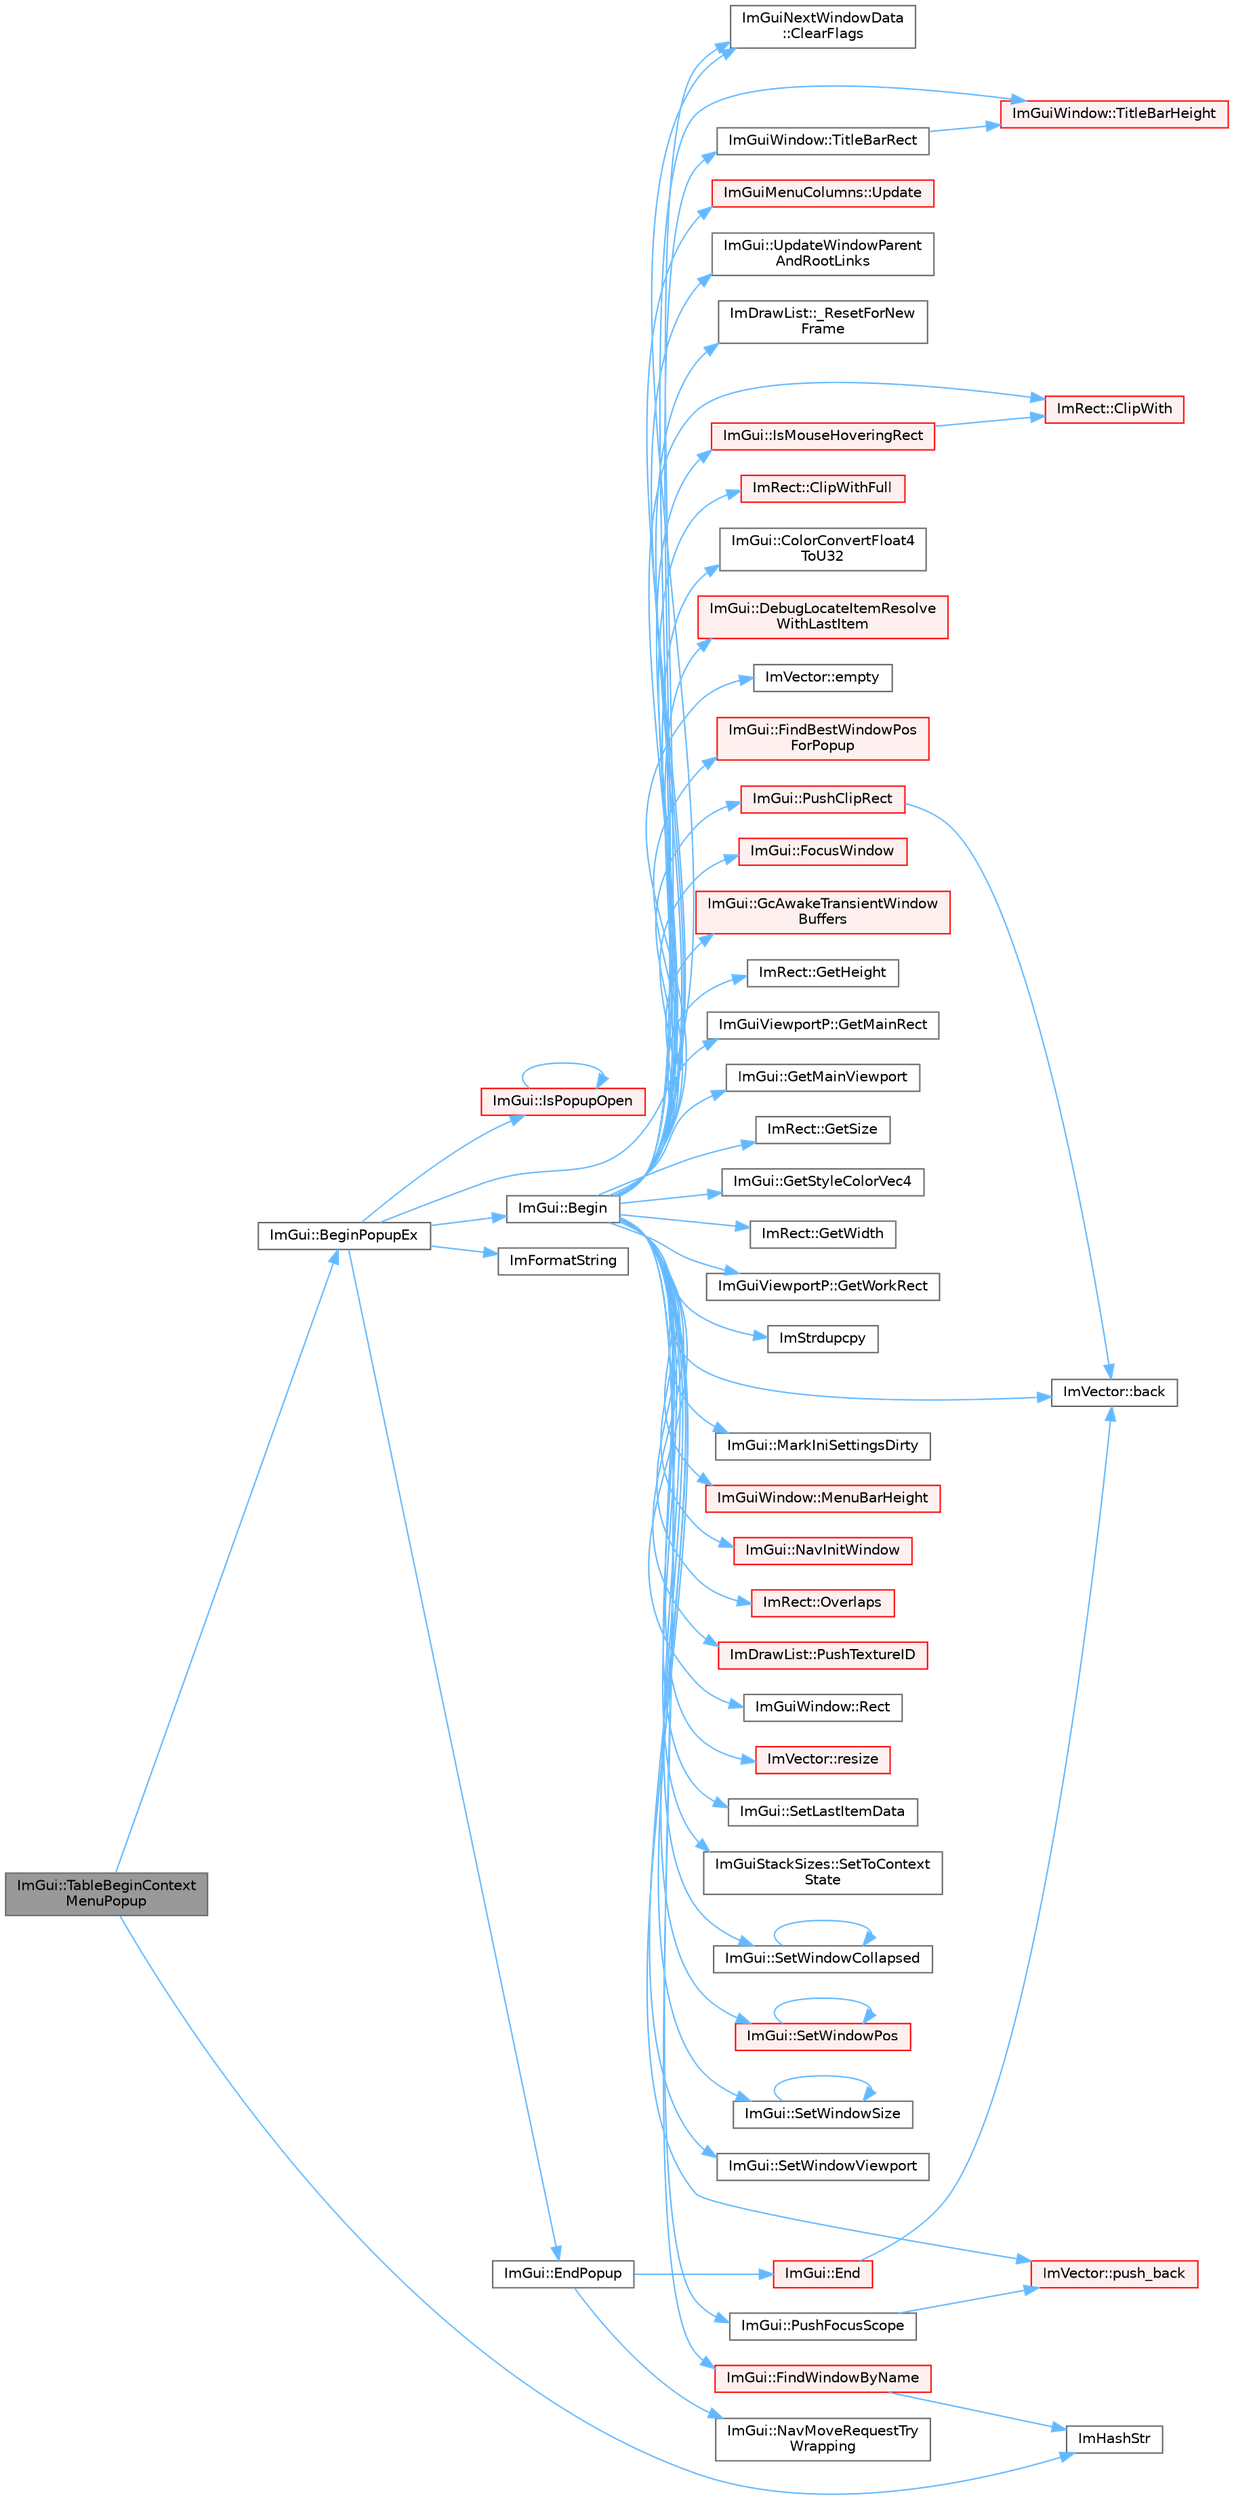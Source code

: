 digraph "ImGui::TableBeginContextMenuPopup"
{
 // LATEX_PDF_SIZE
  bgcolor="transparent";
  edge [fontname=Helvetica,fontsize=10,labelfontname=Helvetica,labelfontsize=10];
  node [fontname=Helvetica,fontsize=10,shape=box,height=0.2,width=0.4];
  rankdir="LR";
  Node1 [id="Node000001",label="ImGui::TableBeginContext\lMenuPopup",height=0.2,width=0.4,color="gray40", fillcolor="grey60", style="filled", fontcolor="black",tooltip=" "];
  Node1 -> Node2 [id="edge1_Node000001_Node000002",color="steelblue1",style="solid",tooltip=" "];
  Node2 [id="Node000002",label="ImGui::BeginPopupEx",height=0.2,width=0.4,color="grey40", fillcolor="white", style="filled",URL="$namespace_im_gui.html#a89da3a22300e8293257b6cfdf1b83b7a",tooltip=" "];
  Node2 -> Node3 [id="edge2_Node000002_Node000003",color="steelblue1",style="solid",tooltip=" "];
  Node3 [id="Node000003",label="ImGui::Begin",height=0.2,width=0.4,color="grey40", fillcolor="white", style="filled",URL="$namespace_im_gui.html#a581e58db0bc930bafa4a5d23093a2b99",tooltip=" "];
  Node3 -> Node4 [id="edge3_Node000003_Node000004",color="steelblue1",style="solid",tooltip=" "];
  Node4 [id="Node000004",label="ImDrawList::_ResetForNew\lFrame",height=0.2,width=0.4,color="grey40", fillcolor="white", style="filled",URL="$struct_im_draw_list.html#a5f78fe195b2507e5926560f591141ff3",tooltip=" "];
  Node3 -> Node5 [id="edge4_Node000003_Node000005",color="steelblue1",style="solid",tooltip=" "];
  Node5 [id="Node000005",label="ImVector::back",height=0.2,width=0.4,color="grey40", fillcolor="white", style="filled",URL="$struct_im_vector.html#a2d80e87e81b1b01143c8d8be93e6fde1",tooltip=" "];
  Node3 -> Node6 [id="edge5_Node000003_Node000006",color="steelblue1",style="solid",tooltip=" "];
  Node6 [id="Node000006",label="ImGuiNextWindowData\l::ClearFlags",height=0.2,width=0.4,color="grey40", fillcolor="white", style="filled",URL="$struct_im_gui_next_window_data.html#a9543431fafe3d0627fdecc5fa839487c",tooltip=" "];
  Node3 -> Node7 [id="edge6_Node000003_Node000007",color="steelblue1",style="solid",tooltip=" "];
  Node7 [id="Node000007",label="ImRect::ClipWith",height=0.2,width=0.4,color="red", fillcolor="#FFF0F0", style="filled",URL="$struct_im_rect.html#ac02d5cf6ce0358aea9ed9df43d368f3f",tooltip=" "];
  Node3 -> Node9 [id="edge7_Node000003_Node000009",color="steelblue1",style="solid",tooltip=" "];
  Node9 [id="Node000009",label="ImRect::ClipWithFull",height=0.2,width=0.4,color="red", fillcolor="#FFF0F0", style="filled",URL="$struct_im_rect.html#a32a5aaca4161b5ffa3f352d293a449ff",tooltip=" "];
  Node3 -> Node10 [id="edge8_Node000003_Node000010",color="steelblue1",style="solid",tooltip=" "];
  Node10 [id="Node000010",label="ImGui::ColorConvertFloat4\lToU32",height=0.2,width=0.4,color="grey40", fillcolor="white", style="filled",URL="$namespace_im_gui.html#abe2691de0b1a71c774ab24cc91564a94",tooltip=" "];
  Node3 -> Node11 [id="edge9_Node000003_Node000011",color="steelblue1",style="solid",tooltip=" "];
  Node11 [id="Node000011",label="ImGui::DebugLocateItemResolve\lWithLastItem",height=0.2,width=0.4,color="red", fillcolor="#FFF0F0", style="filled",URL="$namespace_im_gui.html#ae8ab0d7dfc90af8e82db3ed9e7829219",tooltip=" "];
  Node3 -> Node26 [id="edge10_Node000003_Node000026",color="steelblue1",style="solid",tooltip=" "];
  Node26 [id="Node000026",label="ImVector::empty",height=0.2,width=0.4,color="grey40", fillcolor="white", style="filled",URL="$struct_im_vector.html#aa53e48a5272f4bad1099368769514ff1",tooltip=" "];
  Node3 -> Node27 [id="edge11_Node000003_Node000027",color="steelblue1",style="solid",tooltip=" "];
  Node27 [id="Node000027",label="ImGui::FindBestWindowPos\lForPopup",height=0.2,width=0.4,color="red", fillcolor="#FFF0F0", style="filled",URL="$namespace_im_gui.html#a310ff87cbe678e2c632bf1f5577a7fbd",tooltip=" "];
  Node3 -> Node34 [id="edge12_Node000003_Node000034",color="steelblue1",style="solid",tooltip=" "];
  Node34 [id="Node000034",label="ImGui::FindWindowByName",height=0.2,width=0.4,color="red", fillcolor="#FFF0F0", style="filled",URL="$namespace_im_gui.html#abca25f22c02e73d5eb2e9c72c4557813",tooltip=" "];
  Node34 -> Node37 [id="edge13_Node000034_Node000037",color="steelblue1",style="solid",tooltip=" "];
  Node37 [id="Node000037",label="ImHashStr",height=0.2,width=0.4,color="grey40", fillcolor="white", style="filled",URL="$imgui_8cpp.html#ab6659b5d67f7a3369e099ce890e12223",tooltip=" "];
  Node3 -> Node38 [id="edge14_Node000003_Node000038",color="steelblue1",style="solid",tooltip=" "];
  Node38 [id="Node000038",label="ImGui::FocusWindow",height=0.2,width=0.4,color="red", fillcolor="#FFF0F0", style="filled",URL="$namespace_im_gui.html#a27aa6f2f3aa11778c6d023b1b223f262",tooltip=" "];
  Node3 -> Node59 [id="edge15_Node000003_Node000059",color="steelblue1",style="solid",tooltip=" "];
  Node59 [id="Node000059",label="ImGui::GcAwakeTransientWindow\lBuffers",height=0.2,width=0.4,color="red", fillcolor="#FFF0F0", style="filled",URL="$namespace_im_gui.html#ad70feca33961fb47a8074074a8da2f80",tooltip=" "];
  Node3 -> Node31 [id="edge16_Node000003_Node000031",color="steelblue1",style="solid",tooltip=" "];
  Node31 [id="Node000031",label="ImRect::GetHeight",height=0.2,width=0.4,color="grey40", fillcolor="white", style="filled",URL="$struct_im_rect.html#a748d8ae9cb26508951ec6e2f2df0625b",tooltip=" "];
  Node3 -> Node60 [id="edge17_Node000003_Node000060",color="steelblue1",style="solid",tooltip=" "];
  Node60 [id="Node000060",label="ImGuiViewportP::GetMainRect",height=0.2,width=0.4,color="grey40", fillcolor="white", style="filled",URL="$struct_im_gui_viewport_p.html#adb4c14f0b0a42bff9c1c0ab1971027f7",tooltip=" "];
  Node3 -> Node32 [id="edge18_Node000003_Node000032",color="steelblue1",style="solid",tooltip=" "];
  Node32 [id="Node000032",label="ImGui::GetMainViewport",height=0.2,width=0.4,color="grey40", fillcolor="white", style="filled",URL="$namespace_im_gui.html#a7bf620af1d66ee7d7b06701894d23e60",tooltip=" "];
  Node3 -> Node61 [id="edge19_Node000003_Node000061",color="steelblue1",style="solid",tooltip=" "];
  Node61 [id="Node000061",label="ImRect::GetSize",height=0.2,width=0.4,color="grey40", fillcolor="white", style="filled",URL="$struct_im_rect.html#ae459d9c50003058cfb34519a571aaf33",tooltip=" "];
  Node3 -> Node62 [id="edge20_Node000003_Node000062",color="steelblue1",style="solid",tooltip=" "];
  Node62 [id="Node000062",label="ImGui::GetStyleColorVec4",height=0.2,width=0.4,color="grey40", fillcolor="white", style="filled",URL="$namespace_im_gui.html#ad838e580972e2c4b3da2b0f60754b662",tooltip=" "];
  Node3 -> Node33 [id="edge21_Node000003_Node000033",color="steelblue1",style="solid",tooltip=" "];
  Node33 [id="Node000033",label="ImRect::GetWidth",height=0.2,width=0.4,color="grey40", fillcolor="white", style="filled",URL="$struct_im_rect.html#afa75cb8491f20901c96166d17dcddac4",tooltip=" "];
  Node3 -> Node63 [id="edge22_Node000003_Node000063",color="steelblue1",style="solid",tooltip=" "];
  Node63 [id="Node000063",label="ImGuiViewportP::GetWorkRect",height=0.2,width=0.4,color="grey40", fillcolor="white", style="filled",URL="$struct_im_gui_viewport_p.html#ae5c3184b73ea080f14e03ecb344b913e",tooltip=" "];
  Node3 -> Node64 [id="edge23_Node000003_Node000064",color="steelblue1",style="solid",tooltip=" "];
  Node64 [id="Node000064",label="ImStrdupcpy",height=0.2,width=0.4,color="grey40", fillcolor="white", style="filled",URL="$imgui_8cpp.html#a06300f2f0f0cd710841ac9e7ef771354",tooltip=" "];
  Node3 -> Node65 [id="edge24_Node000003_Node000065",color="steelblue1",style="solid",tooltip=" "];
  Node65 [id="Node000065",label="ImGui::IsMouseHoveringRect",height=0.2,width=0.4,color="red", fillcolor="#FFF0F0", style="filled",URL="$namespace_im_gui.html#ae0b8ea0e06c457316d6aed6c5b2a1c25",tooltip=" "];
  Node65 -> Node7 [id="edge25_Node000065_Node000007",color="steelblue1",style="solid",tooltip=" "];
  Node3 -> Node67 [id="edge26_Node000003_Node000067",color="steelblue1",style="solid",tooltip=" "];
  Node67 [id="Node000067",label="ImGui::MarkIniSettingsDirty",height=0.2,width=0.4,color="grey40", fillcolor="white", style="filled",URL="$namespace_im_gui.html#aee9b660c1d6786c00fc47c71c66eb1eb",tooltip=" "];
  Node3 -> Node68 [id="edge27_Node000003_Node000068",color="steelblue1",style="solid",tooltip=" "];
  Node68 [id="Node000068",label="ImGuiWindow::MenuBarHeight",height=0.2,width=0.4,color="red", fillcolor="#FFF0F0", style="filled",URL="$struct_im_gui_window.html#acfb8bdad2e3ea6102589813ae32d0364",tooltip=" "];
  Node3 -> Node70 [id="edge28_Node000003_Node000070",color="steelblue1",style="solid",tooltip=" "];
  Node70 [id="Node000070",label="ImGui::NavInitWindow",height=0.2,width=0.4,color="red", fillcolor="#FFF0F0", style="filled",URL="$namespace_im_gui.html#ae46a79d836c4b223c7030ea432e3ec15",tooltip=" "];
  Node3 -> Node73 [id="edge29_Node000003_Node000073",color="steelblue1",style="solid",tooltip=" "];
  Node73 [id="Node000073",label="ImRect::Overlaps",height=0.2,width=0.4,color="red", fillcolor="#FFF0F0", style="filled",URL="$struct_im_rect.html#a0af3bade3781e5e7c6afdf71ccfb0d43",tooltip=" "];
  Node3 -> Node57 [id="edge30_Node000003_Node000057",color="steelblue1",style="solid",tooltip=" "];
  Node57 [id="Node000057",label="ImVector::push_back",height=0.2,width=0.4,color="red", fillcolor="#FFF0F0", style="filled",URL="$struct_im_vector.html#aab5df48e0711a48bd12f3206e08c4108",tooltip=" "];
  Node3 -> Node74 [id="edge31_Node000003_Node000074",color="steelblue1",style="solid",tooltip=" "];
  Node74 [id="Node000074",label="ImGui::PushClipRect",height=0.2,width=0.4,color="red", fillcolor="#FFF0F0", style="filled",URL="$namespace_im_gui.html#a11c8bd8676e1281e15b24c9615b6904a",tooltip=" "];
  Node74 -> Node5 [id="edge32_Node000074_Node000005",color="steelblue1",style="solid",tooltip=" "];
  Node3 -> Node78 [id="edge33_Node000003_Node000078",color="steelblue1",style="solid",tooltip=" "];
  Node78 [id="Node000078",label="ImGui::PushFocusScope",height=0.2,width=0.4,color="grey40", fillcolor="white", style="filled",URL="$namespace_im_gui.html#ad10256d914b625cea7494b26c77b84ec",tooltip=" "];
  Node78 -> Node57 [id="edge34_Node000078_Node000057",color="steelblue1",style="solid",tooltip=" "];
  Node3 -> Node79 [id="edge35_Node000003_Node000079",color="steelblue1",style="solid",tooltip=" "];
  Node79 [id="Node000079",label="ImDrawList::PushTextureID",height=0.2,width=0.4,color="red", fillcolor="#FFF0F0", style="filled",URL="$struct_im_draw_list.html#a7ac41e329a9df911b4823ef0150cee16",tooltip=" "];
  Node3 -> Node81 [id="edge36_Node000003_Node000081",color="steelblue1",style="solid",tooltip=" "];
  Node81 [id="Node000081",label="ImGuiWindow::Rect",height=0.2,width=0.4,color="grey40", fillcolor="white", style="filled",URL="$struct_im_gui_window.html#a147da28bf5d167cbe0a363c4a578dea1",tooltip=" "];
  Node3 -> Node48 [id="edge37_Node000003_Node000048",color="steelblue1",style="solid",tooltip=" "];
  Node48 [id="Node000048",label="ImVector::resize",height=0.2,width=0.4,color="red", fillcolor="#FFF0F0", style="filled",URL="$struct_im_vector.html#ac371dd62e56ae486b1a5038cf07eee56",tooltip=" "];
  Node3 -> Node82 [id="edge38_Node000003_Node000082",color="steelblue1",style="solid",tooltip=" "];
  Node82 [id="Node000082",label="ImGui::SetLastItemData",height=0.2,width=0.4,color="grey40", fillcolor="white", style="filled",URL="$namespace_im_gui.html#a06a6c26188e778755bb9aa83f2726533",tooltip=" "];
  Node3 -> Node83 [id="edge39_Node000003_Node000083",color="steelblue1",style="solid",tooltip=" "];
  Node83 [id="Node000083",label="ImGuiStackSizes::SetToContext\lState",height=0.2,width=0.4,color="grey40", fillcolor="white", style="filled",URL="$struct_im_gui_stack_sizes.html#a7dd94b563bf4547685bc93fc00f58543",tooltip=" "];
  Node3 -> Node84 [id="edge40_Node000003_Node000084",color="steelblue1",style="solid",tooltip=" "];
  Node84 [id="Node000084",label="ImGui::SetWindowCollapsed",height=0.2,width=0.4,color="grey40", fillcolor="white", style="filled",URL="$namespace_im_gui.html#ab5445711a74e0e1a58d1e464cdda252f",tooltip=" "];
  Node84 -> Node84 [id="edge41_Node000084_Node000084",color="steelblue1",style="solid",tooltip=" "];
  Node3 -> Node85 [id="edge42_Node000003_Node000085",color="steelblue1",style="solid",tooltip=" "];
  Node85 [id="Node000085",label="ImGui::SetWindowPos",height=0.2,width=0.4,color="red", fillcolor="#FFF0F0", style="filled",URL="$namespace_im_gui.html#aaa81e004de4c0a5cedb836e92e8aa0e5",tooltip=" "];
  Node85 -> Node85 [id="edge43_Node000085_Node000085",color="steelblue1",style="solid",tooltip=" "];
  Node3 -> Node87 [id="edge44_Node000003_Node000087",color="steelblue1",style="solid",tooltip=" "];
  Node87 [id="Node000087",label="ImGui::SetWindowSize",height=0.2,width=0.4,color="grey40", fillcolor="white", style="filled",URL="$namespace_im_gui.html#a657c6cc2246485332f608a5204447ea1",tooltip=" "];
  Node87 -> Node87 [id="edge45_Node000087_Node000087",color="steelblue1",style="solid",tooltip=" "];
  Node3 -> Node88 [id="edge46_Node000003_Node000088",color="steelblue1",style="solid",tooltip=" "];
  Node88 [id="Node000088",label="ImGui::SetWindowViewport",height=0.2,width=0.4,color="grey40", fillcolor="white", style="filled",URL="$namespace_im_gui.html#ada7b6ffaa06eb1ef3422766fecce6866",tooltip=" "];
  Node3 -> Node89 [id="edge47_Node000003_Node000089",color="steelblue1",style="solid",tooltip=" "];
  Node89 [id="Node000089",label="ImGuiWindow::TitleBarHeight",height=0.2,width=0.4,color="red", fillcolor="#FFF0F0", style="filled",URL="$struct_im_gui_window.html#ad1580cc8b5bdf981c6ed2eb22ecd7dbb",tooltip=" "];
  Node3 -> Node90 [id="edge48_Node000003_Node000090",color="steelblue1",style="solid",tooltip=" "];
  Node90 [id="Node000090",label="ImGuiWindow::TitleBarRect",height=0.2,width=0.4,color="grey40", fillcolor="white", style="filled",URL="$struct_im_gui_window.html#a06884e1bc80e460e51e1626b5b976196",tooltip=" "];
  Node90 -> Node89 [id="edge49_Node000090_Node000089",color="steelblue1",style="solid",tooltip=" "];
  Node3 -> Node91 [id="edge50_Node000003_Node000091",color="steelblue1",style="solid",tooltip=" "];
  Node91 [id="Node000091",label="ImGuiMenuColumns::Update",height=0.2,width=0.4,color="red", fillcolor="#FFF0F0", style="filled",URL="$struct_im_gui_menu_columns.html#aae99240b9c8e9380f829921da5e337f2",tooltip=" "];
  Node3 -> Node93 [id="edge51_Node000003_Node000093",color="steelblue1",style="solid",tooltip=" "];
  Node93 [id="Node000093",label="ImGui::UpdateWindowParent\lAndRootLinks",height=0.2,width=0.4,color="grey40", fillcolor="white", style="filled",URL="$namespace_im_gui.html#a85d7262320ed7ce8e40863b99f8db4a3",tooltip=" "];
  Node2 -> Node6 [id="edge52_Node000002_Node000006",color="steelblue1",style="solid",tooltip=" "];
  Node2 -> Node94 [id="edge53_Node000002_Node000094",color="steelblue1",style="solid",tooltip=" "];
  Node94 [id="Node000094",label="ImGui::EndPopup",height=0.2,width=0.4,color="grey40", fillcolor="white", style="filled",URL="$namespace_im_gui.html#aa6a9b5696f2ea7eed7683425fc77b8f2",tooltip=" "];
  Node94 -> Node95 [id="edge54_Node000094_Node000095",color="steelblue1",style="solid",tooltip=" "];
  Node95 [id="Node000095",label="ImGui::End",height=0.2,width=0.4,color="red", fillcolor="#FFF0F0", style="filled",URL="$namespace_im_gui.html#a5479d93794a004c67ceb6d13f37c8254",tooltip=" "];
  Node95 -> Node5 [id="edge55_Node000095_Node000005",color="steelblue1",style="solid",tooltip=" "];
  Node94 -> Node136 [id="edge56_Node000094_Node000136",color="steelblue1",style="solid",tooltip=" "];
  Node136 [id="Node000136",label="ImGui::NavMoveRequestTry\lWrapping",height=0.2,width=0.4,color="grey40", fillcolor="white", style="filled",URL="$namespace_im_gui.html#a95a9a1a5411cccb918fc29a0b0d3f953",tooltip=" "];
  Node2 -> Node107 [id="edge57_Node000002_Node000107",color="steelblue1",style="solid",tooltip=" "];
  Node107 [id="Node000107",label="ImFormatString",height=0.2,width=0.4,color="grey40", fillcolor="white", style="filled",URL="$imgui_8cpp.html#a75ccaf7d676b1f567ba888ae42ac3809",tooltip=" "];
  Node2 -> Node137 [id="edge58_Node000002_Node000137",color="steelblue1",style="solid",tooltip=" "];
  Node137 [id="Node000137",label="ImGui::IsPopupOpen",height=0.2,width=0.4,color="red", fillcolor="#FFF0F0", style="filled",URL="$namespace_im_gui.html#a0e351145d0936e79948094166757712e",tooltip=" "];
  Node137 -> Node137 [id="edge59_Node000137_Node000137",color="steelblue1",style="solid",tooltip=" "];
  Node1 -> Node37 [id="edge60_Node000001_Node000037",color="steelblue1",style="solid",tooltip=" "];
}
